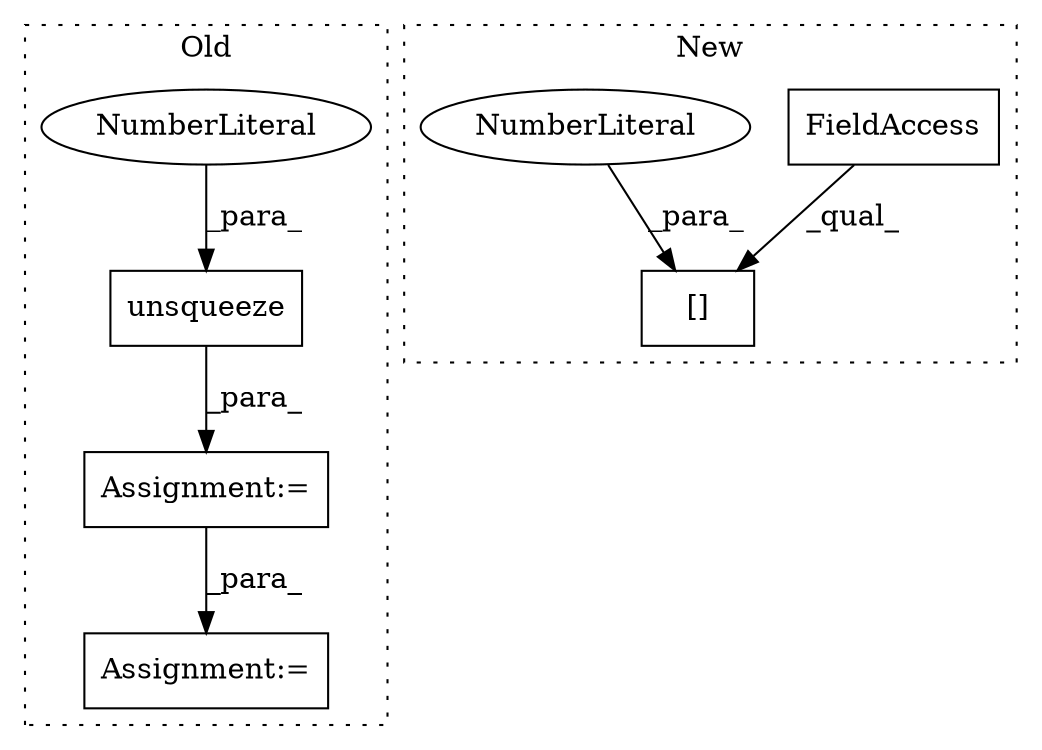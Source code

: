 digraph G {
subgraph cluster0 {
1 [label="unsqueeze" a="32" s="14090,14103" l="10,1" shape="box"];
3 [label="NumberLiteral" a="34" s="14102" l="1" shape="ellipse"];
4 [label="Assignment:=" a="7" s="14195" l="1" shape="box"];
5 [label="Assignment:=" a="7" s="14052" l="1" shape="box"];
label = "Old";
style="dotted";
}
subgraph cluster1 {
2 [label="[]" a="2" s="14344,14362" l="17,1" shape="box"];
6 [label="FieldAccess" a="22" s="14344" l="16" shape="box"];
7 [label="NumberLiteral" a="34" s="14361" l="1" shape="ellipse"];
label = "New";
style="dotted";
}
1 -> 5 [label="_para_"];
3 -> 1 [label="_para_"];
5 -> 4 [label="_para_"];
6 -> 2 [label="_qual_"];
7 -> 2 [label="_para_"];
}